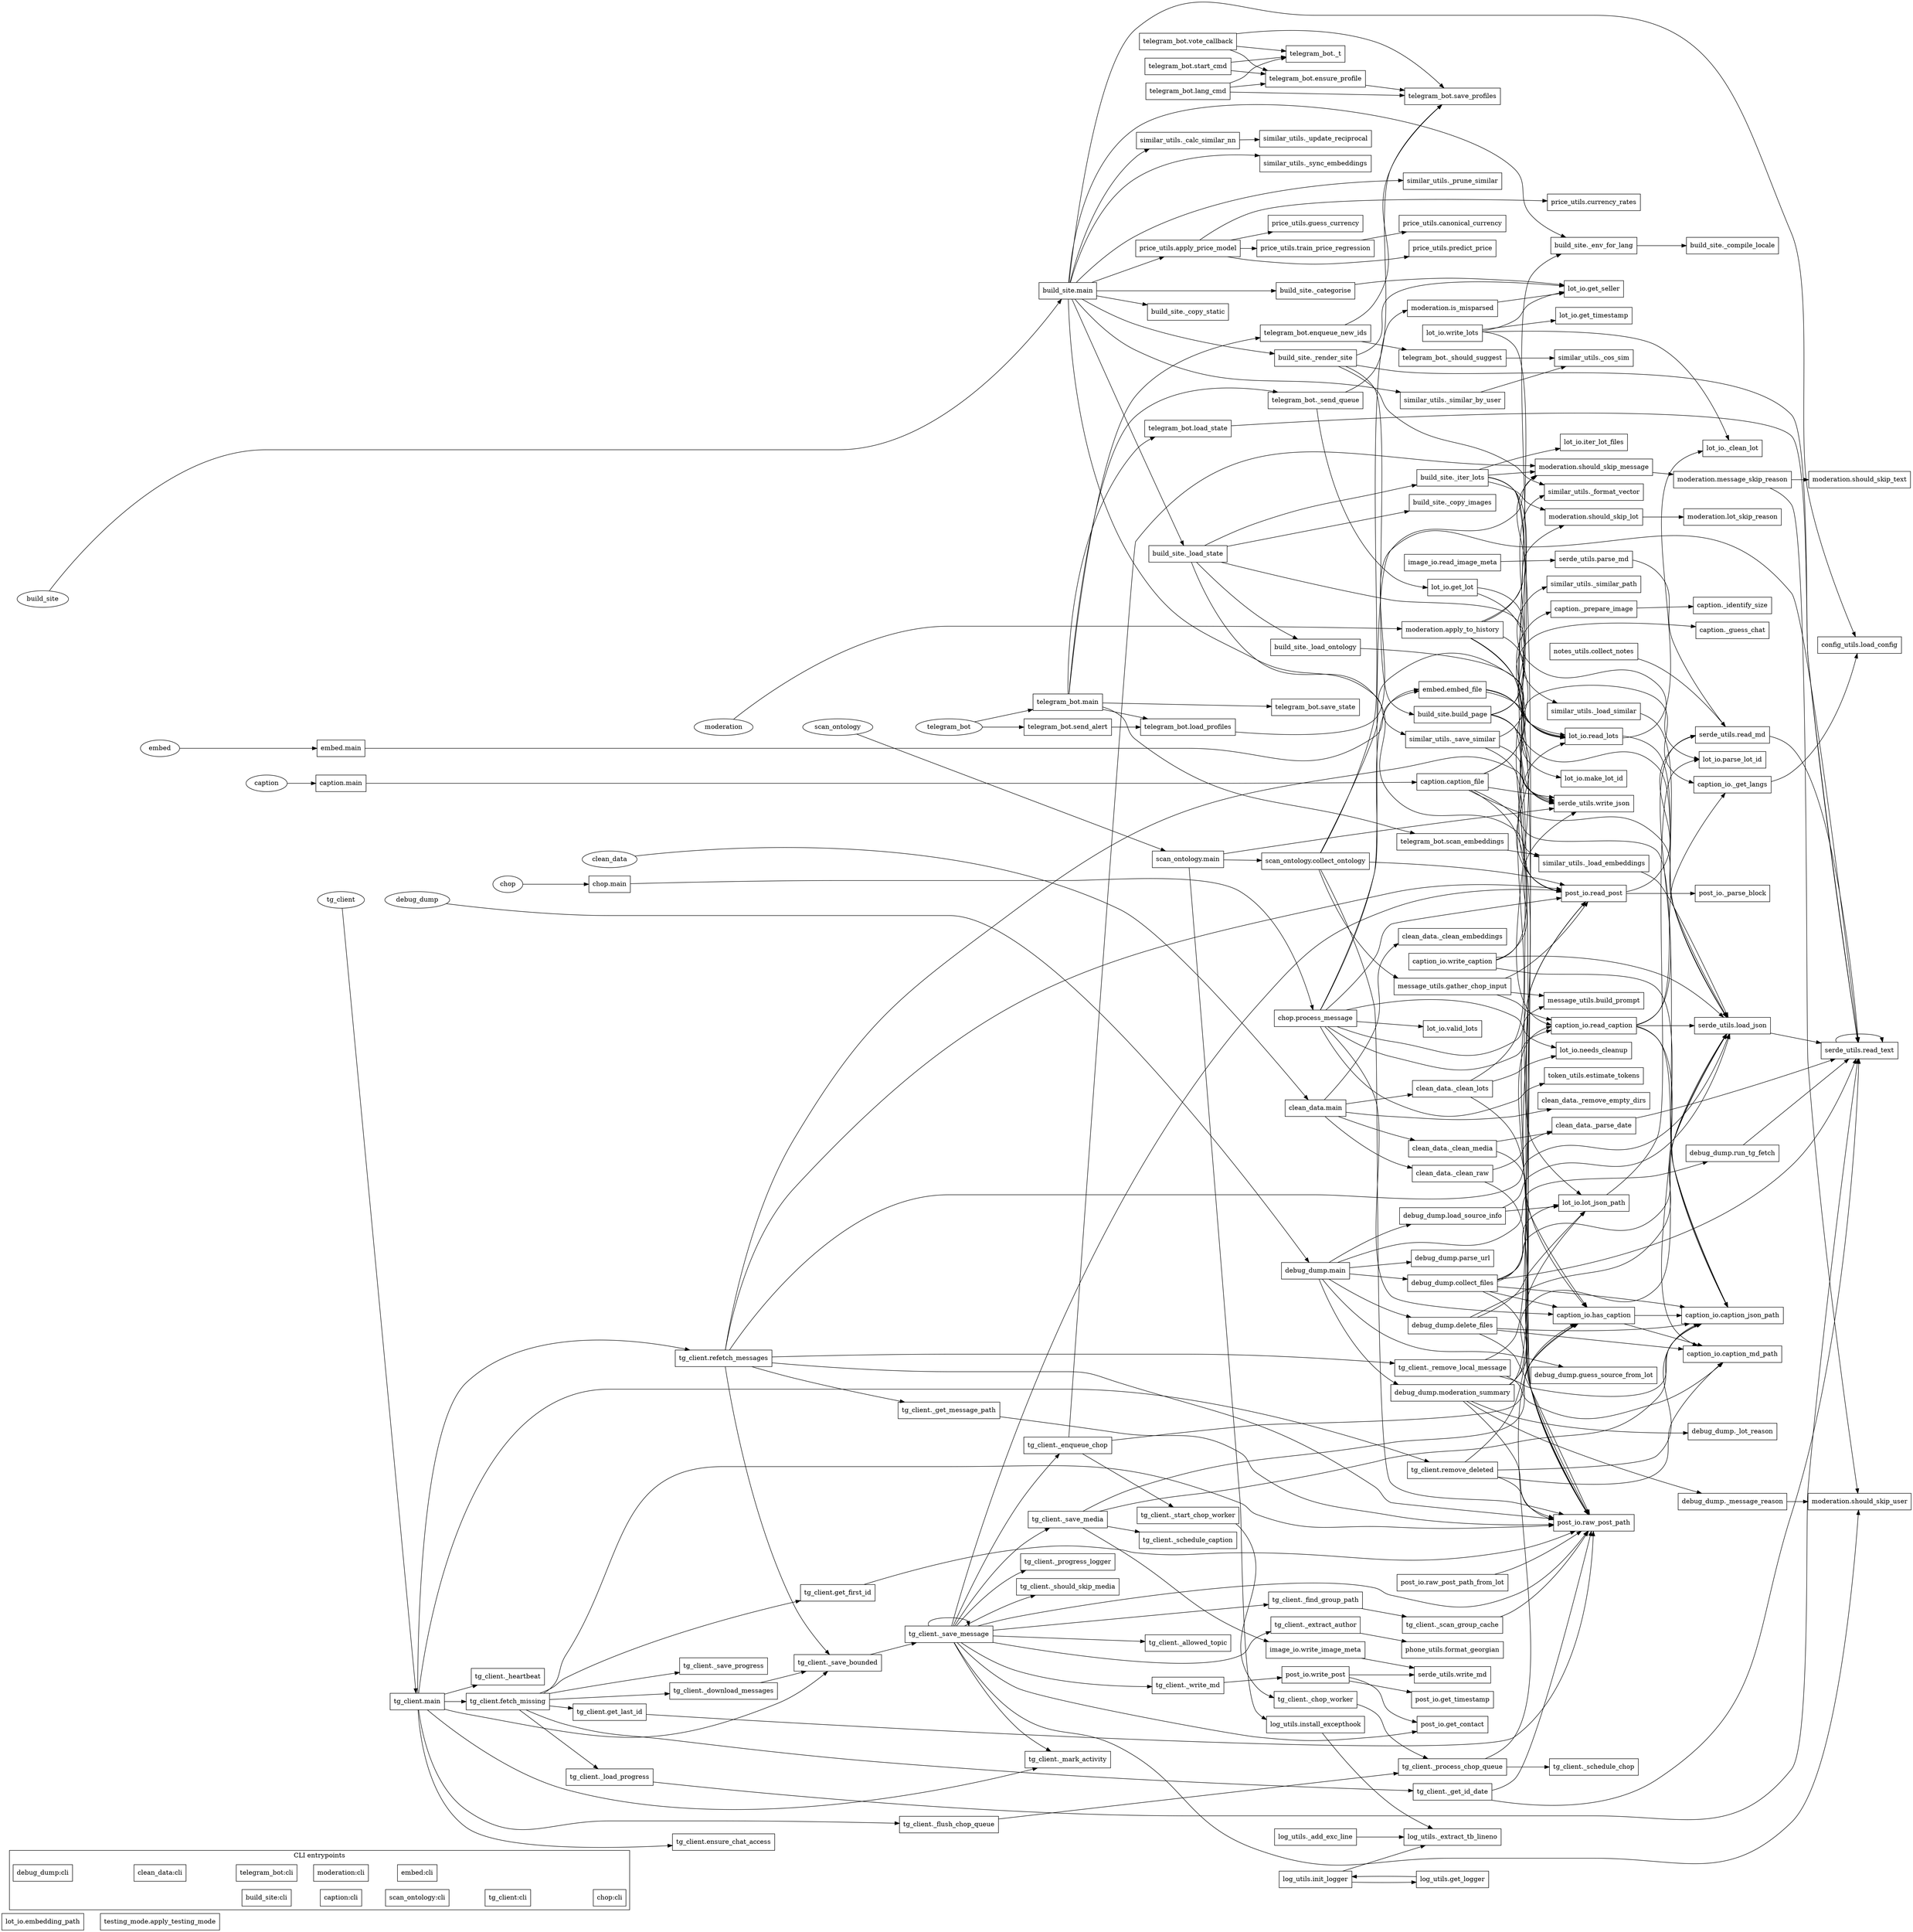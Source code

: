 digraph callgraph {
	graph [rankdir=LR];
	subgraph cluster_cli {
		graph [label="CLI entrypoints",
			newrank=true
		];
		"build_site:cli"	[shape=box,
			tooltip="Command line entrypoint"];
		"caption:cli"	[shape=box,
			tooltip="Command line entrypoint"];
		"scan_ontology:cli"	[shape=box,
			tooltip="Command line entrypoint"];
		"tg_client:cli"	[shape=box,
			tooltip="Command line entrypoint"];
		"chop:cli"	[shape=box,
			tooltip="Command line entrypoint"];
		"debug_dump:cli"	[shape=box,
			tooltip="Command line entrypoint"];
		"clean_data:cli"	[shape=box,
			tooltip="Command line entrypoint"];
		"telegram_bot:cli"	[shape=box,
			tooltip="Command line entrypoint"];
		"moderation:cli"	[shape=box,
			tooltip="Command line entrypoint"];
		"embed:cli"	[shape=box,
			tooltip="Command line entrypoint"];
	}
	"post_io._parse_block"	[shape=box,
		tooltip="Return metadata dict and remaining body from ``text``."];
	"post_io.get_contact"	[shape=box,
		tooltip="Return a contact identifier from ``meta`` or ``None`` when missing."];
	"post_io.get_timestamp"	[shape=box,
		tooltip="Return ``meta['date']`` as a timezone-aware ``datetime``."];
	"post_io.read_post"	[shape=box,
		tooltip="Return metadata dictionary and body text for ``path``."];
	"post_io.read_post" -> "post_io._parse_block"	[minlen=1];
	"serde_utils.read_md"	[shape=box,
		tooltip="Alias for :func:`read_text` used for Markdown files."];
	"post_io.read_post" -> "serde_utils.read_md";
	"post_io.write_post"	[shape=box,
		tooltip="Write metadata and body as a Markdown post."];
	"post_io.write_post" -> "post_io.get_contact";
	"post_io.write_post" -> "post_io.get_timestamp"	[minlen=1];
	"serde_utils.write_md"	[shape=box,
		tooltip="Write ``text`` to ``path`` ensuring a trailing newline."];
	"post_io.write_post" -> "serde_utils.write_md";
	"post_io.raw_post_path"	[shape=box,
		tooltip="Return absolute message path for ``rel`` under ``root``."];
	"post_io.raw_post_path_from_lot"	[shape=box,
		tooltip="Return raw post path referenced by ``lot`` or ``None``."];
	"post_io.raw_post_path_from_lot" -> "post_io.raw_post_path"	[minlen=1];
	"message_utils.build_prompt"	[shape=box,
		tooltip="Return prompt combining message text with captioned file names."];
	"message_utils.gather_chop_input"	[shape=box,
		tooltip="Return the exact text fed to the lot parser for ``msg_path``."];
	"message_utils.gather_chop_input" -> "post_io.read_post";
	"message_utils.gather_chop_input" -> "message_utils.build_prompt";
	"caption_io.read_caption"	[shape=box,
		tooltip="Return caption for ``image`` in ``lang`` or empty string when missing."];
	"message_utils.gather_chop_input" -> "caption_io.read_caption";
	"build_site._load_ontology"	[shape=box];
	"serde_utils.load_json"	[shape=box,
		tooltip="Return parsed JSON or ``None`` when invalid."];
	"build_site._load_ontology" -> "serde_utils.load_json";
	"build_site._compile_locale"	[shape=box];
	"build_site._env_for_lang"	[shape=box];
	"build_site._env_for_lang" -> "build_site._compile_locale"	[minlen=1];
	"build_site._iter_lots"	[shape=box,
		tooltip="Return all lots ready for rendering."];
	"build_site._iter_lots" -> "post_io.read_post";
	"build_site._iter_lots" -> "post_io.raw_post_path";
	"lot_io.read_lots"	[shape=box,
		tooltip="Return a list of lots from ``path`` or ``None`` when invalid."];
	"build_site._iter_lots" -> "lot_io.read_lots";
	"lot_io.iter_lot_files"	[shape=box,
		tooltip="Return ``*.json`` files under ``root``.

When ``newest_first`` is ``True`` the result is ordered by modification
time with the most \
recently changed files first.  Both ``build_site.py`` and
``pending_embed.py`` rely on this helper so they scan the lot directory \
in
the same order."];
	"build_site._iter_lots" -> "lot_io.iter_lot_files"	[minlen=1];
	"moderation.should_skip_message"	[shape=box,
		tooltip="Return ``True`` when the raw Telegram message should be ignored."];
	"build_site._iter_lots" -> "moderation.should_skip_message";
	"moderation.should_skip_lot"	[shape=box,
		tooltip="Return ``True`` when the lot fails additional checks."];
	"build_site._iter_lots" -> "moderation.should_skip_lot";
	"build_site._copy_images"	[shape=box];
	"build_site._copy_static"	[shape=box,
		tooltip="Copy CSS and JS so generated pages are standalone."];
	"build_site._load_state"	[shape=box,
		tooltip="Return ontology fields, embeddings, lots and similarity cache."];
	"build_site._load_state" -> "build_site._load_ontology"	[minlen=1];
	"build_site._load_state" -> "build_site._iter_lots";
	"build_site._load_state" -> "build_site._copy_images"	[minlen=2];
	"similar_utils._load_embeddings"	[shape=box,
		tooltip="Return mapping of lot id to embedding vector."];
	"build_site._load_state" -> "similar_utils._load_embeddings";
	"similar_utils._load_similar"	[shape=box,
		tooltip="Return cached similar lots mapping."];
	"build_site._load_state" -> "similar_utils._load_similar"	[minlen=3];
	"build_site._categorise"	[shape=box,
		tooltip="Return category info and recent lot list."];
	"lot_io.get_seller"	[shape=box,
		tooltip="Return the seller identifier or ``None`` when missing."];
	"build_site._categorise" -> "lot_io.get_seller";
	"build_site._render_site"	[shape=box];
	"build_site.build_page"	[shape=box,
		tooltip="Render ``lot`` into separate HTML files for every language."];
	"build_site._render_site" -> "build_site.build_page";
	"similar_utils._format_vector"	[shape=box,
		tooltip="Return compact JSON representation for ``vec``."];
	"build_site._render_site" -> "similar_utils._format_vector";
	"build_site._render_site" -> "lot_io.get_seller";
	"serde_utils.read_text"	[shape=box,
		tooltip="Return file contents as UTF-8 or empty string when missing."];
	"build_site._render_site" -> "serde_utils.read_text";
	"build_site.build_page" -> "post_io.read_post";
	"build_site.build_page" -> "post_io.raw_post_path";
	"build_site.build_page" -> "build_site._env_for_lang";
	"build_site.build_page" -> "similar_utils._format_vector";
	"build_site.build_page" -> "caption_io.read_caption";
	"build_site.main"	[shape=box];
	"build_site.main" -> "build_site._env_for_lang";
	"build_site.main" -> "build_site._copy_static"	[minlen=1];
	"build_site.main" -> "build_site._load_state";
	"build_site.main" -> "build_site._categorise"	[minlen=2];
	"build_site.main" -> "build_site._render_site";
	"similar_utils._save_similar"	[shape=box,
		tooltip="Write ``sim_map`` to ``SIMILAR_DIR`` mirroring ``LOTS_DIR`` layout."];
	"build_site.main" -> "similar_utils._save_similar";
	"similar_utils._prune_similar"	[shape=box,
		tooltip="Drop cache entries referring to ids not in ``valid_ids``."];
	"build_site.main" -> "similar_utils._prune_similar"	[minlen=3];
	"similar_utils._calc_similar_nn"	[shape=box,
		tooltip="Fill ``sim_map`` for ``new_ids`` using a nearest neighbour search.

``vec_ids`` lists all lots that have an embedding.  ``new_ids`` \
is a subset
for which we still need recommendations.  We gather vectors for
``vec_ids`` and use ``NearestNeighbors`` from scikit-learn \
to find the
closest items.  Embeddings of lots without a vector are skipped."];
	"build_site.main" -> "similar_utils._calc_similar_nn"	[minlen=1];
	"similar_utils._sync_embeddings"	[shape=box,
		tooltip="Drop lots or vectors that do not match and return cleaned data."];
	"build_site.main" -> "similar_utils._sync_embeddings"	[minlen=2];
	"similar_utils._similar_by_user"	[shape=box,
		tooltip="Return map of lot id to other lots from the same user."];
	"build_site.main" -> "similar_utils._similar_by_user"	[minlen=3];
	"price_utils.apply_price_model"	[shape=box,
		tooltip="Predict prices in USD and guess missing currencies."];
	"build_site.main" -> "price_utils.apply_price_model";
	"config_utils.load_config"	[shape=box,
		tooltip="Return the ``config`` module or exit with a helpful message.

When running the scripts directly from ``src/`` the repository root \
isn't on
``sys.path`` and ``config.py`` can't be imported.  Try adding the parent
directory before failing so the configuration \
can live alongside
``config.example.py`` in the project root."];
	"build_site.main" -> "config_utils.load_config";
	"caption._identify_size"	[shape=box,
		tooltip="Return ``(width, height)`` for ``path`` using ImageMagick."];
	"caption._prepare_image"	[shape=box,
		tooltip="Resize ``path`` and return the processed JPEG bytes."];
	"caption._prepare_image" -> "caption._identify_size"	[minlen=1];
	"caption._guess_chat"	[shape=box,
		tooltip="Return chat name for ``path`` relative to ``MEDIA_DIR``."];
	"caption.caption_file"	[shape=box,
		tooltip="Caption ``path`` with GPT-4o and save ``.caption.json`` beside it."];
	"caption.caption_file" -> "caption._prepare_image"	[minlen=1];
	"caption.caption_file" -> "caption._guess_chat"	[minlen=2];
	"caption_io.caption_json_path"	[shape=box,
		tooltip="Return new-style caption path for ``image``."];
	"caption.caption_file" -> "caption_io.caption_json_path";
	"caption_io.has_caption"	[shape=box,
		tooltip="Return ``True`` when any caption exists for ``image``."];
	"caption.caption_file" -> "caption_io.has_caption";
	"caption.caption_file" -> "serde_utils.load_json";
	"serde_utils.write_json"	[shape=box,
		tooltip="Serialise ``data`` to ``path`` with standard options."];
	"caption.caption_file" -> "serde_utils.write_json";
	"caption.main"	[shape=box];
	"caption.main" -> "caption.caption_file";
	"similar_utils._load_embeddings" -> "serde_utils.load_json";
	"similar_utils._cos_sim"	[shape=box,
		tooltip="Return cosine similarity between two embeddings."];
	"similar_utils._similar_path"	[shape=box,
		tooltip="Return cache file path for ``lot_path`` under ``SIMILAR_DIR``."];
	"similar_utils._load_similar" -> "serde_utils.load_json";
	"similar_utils._save_similar" -> "similar_utils._similar_path"	[minlen=1];
	"lot_io.lot_json_path"	[shape=box,
		tooltip="Return full JSON path for ``lot_id`` given ``root`` directory."];
	"similar_utils._save_similar" -> "lot_io.lot_json_path";
	"similar_utils._save_similar" -> "serde_utils.write_json";
	"similar_utils._update_reciprocal"	[shape=box,
		tooltip="Insert ``lot_id`` into caches of lots listed in ``sims`` if closer."];
	"similar_utils._calc_similar_nn" -> "similar_utils._update_reciprocal"	[minlen=1];
	"similar_utils._similar_by_user" -> "similar_utils._cos_sim";
	"scan_ontology.collect_ontology"	[shape=box,
		tooltip="Return counts per field, value counters, misparsed lots and broken metadata."];
	"scan_ontology.collect_ontology" -> "post_io.read_post";
	"scan_ontology.collect_ontology" -> "post_io.raw_post_path";
	"scan_ontology.collect_ontology" -> "message_utils.gather_chop_input";
	"scan_ontology.collect_ontology" -> "lot_io.read_lots";
	"moderation.is_misparsed"	[shape=box,
		tooltip="Return ``True`` for obviously invalid lots or source posts."];
	"scan_ontology.collect_ontology" -> "moderation.is_misparsed"	[minlen=1];
	"scan_ontology.main"	[shape=box];
	"scan_ontology.main" -> "scan_ontology.collect_ontology";
	"log_utils.install_excepthook"	[shape=box,
		tooltip="Redirect uncaught exceptions to ``logger.exception``."];
	"scan_ontology.main" -> "log_utils.install_excepthook"	[minlen=1];
	"scan_ontology.main" -> "serde_utils.write_json";
	"tg_client._mark_activity"	[shape=box,
		tooltip="Update ``_last_event`` to the current time."];
	"tg_client._heartbeat"	[shape=box,
		tooltip="Periodically log a heartbeat and warn if idle for too long."];
	"tg_client._progress_logger"	[shape=box,
		tooltip="Return a progress callback that logs received bytes."];
	"tg_client._write_md"	[shape=box,
		tooltip="Helper to store a raw post in Markdown format."];
	"tg_client._write_md" -> "post_io.write_post";
	"tg_client._scan_group_cache"	[shape=box,
		tooltip="Build group_id -> Path mapping for ``chat`` quickly."];
	"tg_client._scan_group_cache" -> "post_io.raw_post_path";
	"tg_client._find_group_path"	[shape=box,
		tooltip="Return stored message path for ``group_id`` if known."];
	"tg_client._find_group_path" -> "tg_client._scan_group_cache"	[minlen=1];
	"tg_client._get_message_path"	[shape=box,
		tooltip="Return path of stored message ``msg_id`` in ``chat`` if any."];
	"tg_client._get_message_path" -> "post_io.raw_post_path";
	"tg_client._should_skip_media"	[shape=box,
		tooltip="Return reason string if ``msg`` media should be skipped."];
	"tg_client._allowed_topic"	[shape=box,
		tooltip="Return ``True`` if ``msg`` belongs to an allowed forum topic."];
	"tg_client._extract_author"	[shape=box,
		tooltip="Return a metadata dictionary describing the message author."];
	"phone_utils.format_georgian"	[shape=box,
		tooltip="Return ``phone`` in ``+995...`` format if possible."];
	"tg_client._extract_author" -> "phone_utils.format_georgian"	[minlen=1];
	"tg_client._schedule_caption"	[shape=box,
		tooltip="Run captioning in a separate process so downloads continue."];
	"tg_client._schedule_chop"	[shape=box,
		tooltip="Run lot extraction in a separate process."];
	"tg_client._enqueue_chop"	[shape=box,
		tooltip="Queue ``path`` for chopping once captions are available."];
	"tg_client._start_chop_worker"	[shape=box,
		tooltip="Ensure the chop queue worker task is running."];
	"tg_client._enqueue_chop" -> "tg_client._start_chop_worker"	[minlen=1];
	"tg_client._enqueue_chop" -> "caption_io.has_caption";
	"tg_client._enqueue_chop" -> "moderation.should_skip_message";
	"tg_client._chop_worker"	[shape=box,
		tooltip="Background task processing ``_CHOP_QUEUE``."];
	"tg_client._start_chop_worker" -> "tg_client._chop_worker"	[minlen=1];
	"tg_client._process_chop_queue"	[shape=box,
		tooltip="Check queued posts and chop cooled down ones."];
	"tg_client._process_chop_queue" -> "tg_client._schedule_chop"	[minlen=1];
	"tg_client._process_chop_queue" -> "caption_io.has_caption";
	"tg_client._chop_worker" -> "tg_client._process_chop_queue";
	"tg_client._flush_chop_queue"	[shape=box,
		tooltip="Run the chop worker until the queue is empty and cancel it."];
	"tg_client._flush_chop_queue" -> "tg_client._process_chop_queue";
	"tg_client._get_id_date"	[shape=box,
		tooltip="Return the stored date for ``msg_id`` in ``chat`` if available."];
	"tg_client._get_id_date" -> "post_io.raw_post_path";
	"tg_client._get_id_date" -> "serde_utils.read_text";
	"tg_client._load_progress"	[shape=box,
		tooltip="Return saved resume timestamp for ``chat`` if available."];
	"tg_client._load_progress" -> "serde_utils.read_text";
	"tg_client._save_progress"	[shape=box,
		tooltip="Persist resume timestamp for ``chat`` to ``STATE_DIR``."];
	"tg_client.get_first_id"	[shape=box,
		tooltip="Return the smallest saved message id for ``chat``."];
	"tg_client.get_first_id" -> "post_io.raw_post_path";
	"tg_client.get_last_id"	[shape=box,
		tooltip="Return the highest saved message id for ``chat``."];
	"tg_client.get_last_id" -> "post_io.raw_post_path";
	"tg_client._save_message"	[shape=box,
		tooltip="Write ``msg`` to disk with metadata and any media references.

Returns the path of the stored message or ``None`` when skipped."];
	"tg_client._save_message" -> "post_io.get_contact";
	"tg_client._save_message" -> "post_io.read_post";
	"tg_client._save_message" -> "post_io.raw_post_path";
	"tg_client._save_message" -> "tg_client._mark_activity";
	"tg_client._save_message" -> "tg_client._progress_logger"	[minlen=1];
	"tg_client._save_message" -> "tg_client._write_md"	[minlen=2];
	"tg_client._save_message" -> "tg_client._find_group_path"	[minlen=3];
	"tg_client._save_message" -> "tg_client._should_skip_media"	[minlen=1];
	"tg_client._save_message" -> "tg_client._allowed_topic"	[minlen=2];
	"tg_client._save_message" -> "tg_client._extract_author"	[minlen=3];
	"tg_client._save_message" -> "tg_client._enqueue_chop";
	"tg_client._save_message" -> "tg_client._save_message";
	"tg_client._save_media"	[shape=box,
		tooltip="Store ``data`` and return relative file path."];
	"tg_client._save_message" -> "tg_client._save_media";
	"moderation.should_skip_user"	[shape=box,
		tooltip="Return ``True`` if ``username`` is blacklisted."];
	"tg_client._save_message" -> "moderation.should_skip_user";
	"tg_client._save_media" -> "tg_client._schedule_caption"	[minlen=1];
	"tg_client._save_media" -> "caption_io.caption_json_path";
	"tg_client._save_media" -> "caption_io.has_caption";
	"image_io.write_image_meta"	[shape=box,
		tooltip="Write ``meta`` to ``path.with_suffix('.md')``."];
	"tg_client._save_media" -> "image_io.write_image_meta"	[minlen=2];
	"tg_client._save_bounded"	[shape=box,
		tooltip="Run ``_save_message`` under the global semaphore and return path."];
	"tg_client._save_bounded" -> "tg_client._save_message";
	"tg_client._remove_local_message"	[shape=box,
		tooltip="Delete ``path`` and related media if the post no longer exists."];
	"tg_client._remove_local_message" -> "post_io.read_post";
	"tg_client._remove_local_message" -> "caption_io.caption_json_path";
	"caption_io.caption_md_path"	[shape=box,
		tooltip="Return legacy Markdown caption path for ``image``."];
	"tg_client._remove_local_message" -> "caption_io.caption_md_path";
	"tg_client._download_messages"	[shape=box,
		tooltip="Save ``messages`` with a progress bar and return count saved."];
	"tg_client._download_messages" -> "tg_client._save_bounded";
	"tg_client.ensure_chat_access"	[shape=box,
		tooltip="Join chats listed in ``CHATS`` if not already joined."];
	"tg_client.refetch_messages"	[shape=box,
		tooltip="Re-fetch posts that failed parsing or are empty."];
	"tg_client.refetch_messages" -> "post_io.read_post";
	"tg_client.refetch_messages" -> "post_io.raw_post_path";
	"tg_client.refetch_messages" -> "tg_client._get_message_path"	[minlen=1];
	"tg_client.refetch_messages" -> "tg_client._save_bounded";
	"tg_client.refetch_messages" -> "tg_client._remove_local_message";
	"tg_client.refetch_messages" -> "serde_utils.load_json";
	"tg_client.refetch_messages" -> "serde_utils.write_json";
	"tg_client.fetch_missing"	[shape=box,
		tooltip="Pull new messages and back-fill history until fully synced."];
	"tg_client.fetch_missing" -> "post_io.raw_post_path";
	"tg_client.fetch_missing" -> "tg_client._get_id_date";
	"tg_client.fetch_missing" -> "tg_client._load_progress"	[minlen=1];
	"tg_client.fetch_missing" -> "tg_client._save_progress"	[minlen=2];
	"tg_client.fetch_missing" -> "tg_client.get_first_id"	[minlen=3];
	"tg_client.fetch_missing" -> "tg_client.get_last_id"	[minlen=1];
	"tg_client.fetch_missing" -> "tg_client._download_messages"	[minlen=2];
	"tg_client.remove_deleted"	[shape=box,
		tooltip="Delete locally stored messages removed from Telegram recently."];
	"tg_client.remove_deleted" -> "post_io.read_post";
	"tg_client.remove_deleted" -> "post_io.raw_post_path";
	"tg_client.remove_deleted" -> "caption_io.caption_json_path";
	"tg_client.remove_deleted" -> "caption_io.caption_md_path";
	"tg_client.main"	[shape=box];
	"tg_client.main" -> "tg_client._mark_activity";
	"tg_client.main" -> "tg_client._heartbeat"	[minlen=1];
	"tg_client.main" -> "tg_client._flush_chop_queue"	[minlen=2];
	"tg_client.main" -> "tg_client._save_bounded";
	"tg_client.main" -> "tg_client.ensure_chat_access"	[minlen=3];
	"tg_client.main" -> "tg_client.refetch_messages";
	"tg_client.main" -> "tg_client.fetch_missing";
	"tg_client.main" -> "tg_client.remove_deleted";
	"lot_io._clean_lot"	[shape=box,
		tooltip="Return ``lot`` without empty or null fields."];
	"lot_io.valid_lots"	[shape=box,
		tooltip="Return ``True`` when every lot contains the required translations."];
	"lot_io.needs_cleanup"	[shape=box,
		tooltip="Return ``True`` when ``clean_data`` would drop ``lots``."];
	"lot_io.get_timestamp"	[shape=box,
		tooltip="Return ``lot['timestamp']`` as a timezone-aware ``datetime``."];
	"lot_io.read_lots" -> "lot_io._clean_lot";
	"lot_io.read_lots" -> "serde_utils.load_json";
	"lot_io.write_lots"	[shape=box,
		tooltip="Write lots to ``path`` using consistent JSON formatting."];
	"lot_io.write_lots" -> "lot_io._clean_lot";
	"lot_io.write_lots" -> "lot_io.get_seller";
	"lot_io.write_lots" -> "lot_io.get_timestamp"	[minlen=1];
	"lot_io.write_lots" -> "serde_utils.write_json";
	"lot_io.make_lot_id"	[shape=box,
		tooltip="Return lot id string for ``rel`` and ``index``.

``rel`` is the JSON file path relative to the ``data/lots`` directory
without the ``\
.json`` suffix."];
	"lot_io.parse_lot_id"	[shape=box,
		tooltip="Return ``(relative_path, index)`` extracted from ``lot_id``."];
	"lot_io.lot_json_path" -> "lot_io.parse_lot_id";
	"lot_io.embedding_path"	[shape=box,
		tooltip="Return embedding file path for ``lot_path``."];
	"testing_mode.apply_testing_mode"	[shape=box];
	"lot_io.embedding_path" -> "testing_mode.apply_testing_mode"	[style=invis];
	"lot_io.get_lot"	[shape=box,
		tooltip="Return the lot identified by ``lot_id`` or ``None`` when missing."];
	"lot_io.get_lot" -> "lot_io.read_lots";
	"lot_io.get_lot" -> "lot_io.parse_lot_id";
	"caption_io._get_langs"	[shape=box,
		tooltip="Return configured languages, caching the result."];
	"caption_io._get_langs" -> "config_utils.load_config";
	"caption_io.has_caption" -> "caption_io.caption_json_path";
	"caption_io.has_caption" -> "caption_io.caption_md_path";
	"caption_io.read_caption" -> "caption_io._get_langs";
	"caption_io.read_caption" -> "caption_io.caption_json_path";
	"caption_io.read_caption" -> "caption_io.caption_md_path";
	"caption_io.read_caption" -> "serde_utils.read_md";
	"caption_io.read_caption" -> "serde_utils.load_json";
	"caption_io.write_caption"	[shape=box,
		tooltip="Write ``text`` as ``lang`` caption for ``image``."];
	"caption_io.write_caption" -> "caption_io._get_langs";
	"caption_io.write_caption" -> "caption_io.caption_json_path";
	"caption_io.write_caption" -> "serde_utils.load_json";
	"caption_io.write_caption" -> "serde_utils.write_json";
	"chop.process_message"	[shape=box];
	"chop.process_message" -> "post_io.read_post";
	"chop.process_message" -> "message_utils.build_prompt";
	"chop.process_message" -> "lot_io.valid_lots"	[minlen=1];
	"chop.process_message" -> "lot_io.needs_cleanup";
	"chop.process_message" -> "caption_io.has_caption";
	"chop.process_message" -> "caption_io.read_caption";
	"token_utils.estimate_tokens"	[shape=box,
		tooltip="Return a naive token count approximation."];
	"chop.process_message" -> "token_utils.estimate_tokens"	[minlen=2];
	"chop.process_message" -> "moderation.should_skip_message";
	"embed.embed_file"	[shape=box,
		tooltip="Embed ``path`` and write the result beside it under ``EMBED_DIR``."];
	"chop.process_message" -> "embed.embed_file";
	"chop.main"	[shape=box,
		tooltip="Process a single message file passed on the command line."];
	"chop.main" -> "chop.process_message";
	"price_utils.canonical_currency"	[shape=box,
		tooltip="Return canonical currency code or ``None`` when unknown."];
	"price_utils.train_price_regression"	[shape=box,
		tooltip="Return ``(model, currency_map, counts)`` trained on ``lots``.

``lots`` must contain ``price`` and ``price:currency`` fields. Only \
lots with
embeddings present in ``id_to_vec`` are considered. Prices are regressed on
the logarithm scale so coefficients are interpretable \
as multiplicative
factors. ``USD`` is treated as the base currency so coefficients can be
interpreted as exchange rate multipliers. \
The returned ``counts`` dictionary
maps each currency to the number of training samples observed."];
	"price_utils.train_price_regression" -> "price_utils.canonical_currency"	[minlen=1];
	"price_utils.predict_price"	[shape=box,
		tooltip="Return predicted price for ``vec`` in ``currency``.

When ``model`` is ``None`` or ``vec`` is missing, ``None`` is returned."];
	"price_utils.currency_rates"	[shape=box,
		tooltip="Return estimated currency multipliers relative to the base.

The regression model learns one coefficient per currency dummy feature.  \
The
coefficient is the logarithm of the multiplier relative to USD."];
	"price_utils.guess_currency"	[shape=box,
		tooltip="Return currency with multiplier closest to ``price/pred_usd``.

``pred_usd`` is the predicted price in USD.  ``price`` is the numeric \
value
provided by the user without a currency.  The function compares the implied
multiplier ``price / pred_usd`` against the learnt \
exchange rates and picks
the closest match.  ``counts`` may be provided to ignore rarely seen
currencies when guessing.  Any currency \
with fewer than ``min_samples``
samples in the training set is skipped."];
	"price_utils.apply_price_model" -> "price_utils.train_price_regression"	[minlen=1];
	"price_utils.apply_price_model" -> "price_utils.predict_price"	[minlen=2];
	"price_utils.apply_price_model" -> "price_utils.currency_rates"	[minlen=3];
	"price_utils.apply_price_model" -> "price_utils.guess_currency"	[minlen=1];
	"testing_mode.apply_testing_mode" -> "build_site:cli"	[style=invis];
	"notes_utils.collect_notes"	[shape=box,
		tooltip="Return combined notes if ``notes/`` exists."];
	"notes_utils.collect_notes" -> "serde_utils.read_md"	[minlen=1];
	"debug_dump.parse_url"	[shape=box,
		tooltip="Return ``(lot_id, lang)`` extracted from ``url``."];
	"debug_dump.guess_source_from_lot"	[shape=box,
		tooltip="Guess ``(chat, message_id)`` directly from ``lot_id``."];
	"debug_dump.load_source_info"	[shape=box,
		tooltip="Return ``(chat, message_id)`` for ``lot_id`` if available."];
	"debug_dump.load_source_info" -> "lot_io.lot_json_path";
	"debug_dump.load_source_info" -> "serde_utils.load_json";
	"debug_dump.run_tg_fetch"	[shape=box,
		tooltip="Run ``tg_client.py --fetch`` and return combined logs."];
	"debug_dump.run_tg_fetch" -> "serde_utils.read_text";
	"debug_dump.collect_files"	[shape=box,
		tooltip="Return ``[(name, content), ...]`` for files related to ``lot_id``."];
	"debug_dump.collect_files" -> "post_io.raw_post_path";
	"debug_dump.collect_files" -> "lot_io.lot_json_path";
	"debug_dump.collect_files" -> "caption_io.caption_json_path";
	"debug_dump.collect_files" -> "caption_io.has_caption";
	"debug_dump.collect_files" -> "caption_io.read_caption";
	"debug_dump.collect_files" -> "serde_utils.read_text";
	"debug_dump.collect_files" -> "serde_utils.load_json";
	"debug_dump.delete_files"	[shape=box,
		tooltip="Remove files related to ``lot_id`` from the filesystem."];
	"debug_dump.delete_files" -> "post_io.raw_post_path";
	"debug_dump.delete_files" -> "lot_io.lot_json_path";
	"debug_dump.delete_files" -> "caption_io.caption_json_path";
	"debug_dump.delete_files" -> "caption_io.caption_md_path";
	"debug_dump.delete_files" -> "serde_utils.load_json";
	"debug_dump._message_reason"	[shape=box,
		tooltip="Return explanation why a message would be skipped."];
	"debug_dump._message_reason" -> "moderation.should_skip_user";
	"debug_dump._lot_reason"	[shape=box,
		tooltip="Return explanation why ``lot`` would be skipped."];
	"debug_dump.moderation_summary"	[shape=box,
		tooltip="Return a multi-line summary of moderation checks for ``lot_id``."];
	"debug_dump.moderation_summary" -> "post_io.read_post";
	"debug_dump.moderation_summary" -> "post_io.raw_post_path";
	"debug_dump.moderation_summary" -> "lot_io.lot_json_path";
	"debug_dump.moderation_summary" -> "debug_dump._message_reason"	[minlen=1];
	"debug_dump.moderation_summary" -> "debug_dump._lot_reason"	[minlen=2];
	"debug_dump.moderation_summary" -> "serde_utils.load_json";
	"debug_dump.main"	[shape=box];
	"debug_dump.main" -> "debug_dump.parse_url"	[minlen=1];
	"debug_dump.main" -> "debug_dump.guess_source_from_lot"	[minlen=2];
	"debug_dump.main" -> "debug_dump.load_source_info";
	"debug_dump.main" -> "debug_dump.run_tg_fetch"	[minlen=3];
	"debug_dump.main" -> "debug_dump.collect_files";
	"debug_dump.main" -> "debug_dump.delete_files";
	"debug_dump.main" -> "debug_dump.moderation_summary";
	"image_io.read_image_meta"	[shape=box,
		tooltip="Return metadata from ``path.with_suffix('.md')``."];
	"serde_utils.parse_md"	[shape=box,
		tooltip="Return metadata dictionary and body text from ``path``."];
	"image_io.read_image_meta" -> "serde_utils.parse_md"	[minlen=1];
	"image_io.write_image_meta" -> "serde_utils.write_md";
	"clean_data._parse_date"	[shape=box,
		tooltip="Return the ``date`` field from a markdown file if present."];
	"clean_data._parse_date" -> "serde_utils.read_text";
	"clean_data._clean_raw"	[shape=box];
	"clean_data._clean_raw" -> "post_io.raw_post_path";
	"clean_data._clean_raw" -> "clean_data._parse_date";
	"clean_data._clean_media"	[shape=box];
	"clean_data._clean_media" -> "caption_io.has_caption";
	"clean_data._clean_media" -> "clean_data._parse_date";
	"clean_data._clean_lots"	[shape=box];
	"clean_data._clean_lots" -> "post_io.raw_post_path";
	"clean_data._clean_lots" -> "lot_io.needs_cleanup";
	"clean_data._clean_lots" -> "lot_io.read_lots";
	"clean_data._clean_embeddings"	[shape=box,
		tooltip="Delete embedding files when the matching lot JSON is absent."];
	"clean_data._remove_empty_dirs"	[shape=box,
		tooltip="Recursively remove empty folders under ``root``."];
	"clean_data.main"	[shape=box];
	"clean_data.main" -> "clean_data._clean_raw";
	"clean_data.main" -> "clean_data._clean_media";
	"clean_data.main" -> "clean_data._clean_lots";
	"clean_data.main" -> "clean_data._clean_embeddings"	[minlen=1];
	"clean_data.main" -> "clean_data._remove_empty_dirs"	[minlen=2];
	"telegram_bot._t"	[shape=box,
		tooltip="Return ``text`` translated to ``lang`` using gettext files."];
	"telegram_bot.ensure_profile"	[shape=box,
		tooltip="Return profile for ``uid`` creating one if needed."];
	"telegram_bot.save_profiles"	[shape=box,
		tooltip="Write ``profiles`` to disk."];
	"telegram_bot.ensure_profile" -> "telegram_bot.save_profiles";
	"telegram_bot.load_profiles"	[shape=box,
		tooltip="Populate the global ``profiles`` mapping."];
	"telegram_bot.load_profiles" -> "serde_utils.read_text";
	"telegram_bot.load_state"	[shape=box,
		tooltip="Populate ``processed_ids`` from ``STATE_PATH``."];
	"telegram_bot.load_state" -> "serde_utils.read_text";
	"telegram_bot.save_state"	[shape=box];
	"telegram_bot.scan_embeddings"	[shape=box,
		tooltip="Load new embeddings and return list of new lot ids."];
	"telegram_bot.scan_embeddings" -> "similar_utils._load_embeddings";
	"telegram_bot._should_suggest"	[shape=box];
	"telegram_bot._should_suggest" -> "similar_utils._cos_sim";
	"telegram_bot.enqueue_new_ids"	[shape=box];
	"telegram_bot.enqueue_new_ids" -> "telegram_bot.save_profiles";
	"telegram_bot.enqueue_new_ids" -> "telegram_bot._should_suggest"	[minlen=1];
	"telegram_bot._send_queue"	[shape=box];
	"telegram_bot._send_queue" -> "lot_io.get_lot";
	"telegram_bot._send_queue" -> "telegram_bot.save_profiles";
	"telegram_bot.send_alert"	[shape=box,
		tooltip="Broadcast ``text`` to all registered users."];
	"telegram_bot.send_alert" -> "telegram_bot.load_profiles";
	"telegram_bot.start_cmd"	[shape=box];
	"telegram_bot.start_cmd" -> "telegram_bot._t";
	"telegram_bot.start_cmd" -> "telegram_bot.ensure_profile";
	"telegram_bot.lang_cmd"	[shape=box];
	"telegram_bot.lang_cmd" -> "telegram_bot._t";
	"telegram_bot.lang_cmd" -> "telegram_bot.ensure_profile";
	"telegram_bot.lang_cmd" -> "telegram_bot.save_profiles";
	"telegram_bot.vote_callback"	[shape=box];
	"telegram_bot.vote_callback" -> "telegram_bot._t";
	"telegram_bot.vote_callback" -> "telegram_bot.ensure_profile";
	"telegram_bot.vote_callback" -> "telegram_bot.save_profiles";
	"telegram_bot.main"	[shape=box];
	"telegram_bot.main" -> "telegram_bot.load_profiles";
	"telegram_bot.main" -> "telegram_bot.load_state"	[minlen=1];
	"telegram_bot.main" -> "telegram_bot.save_state"	[minlen=2];
	"telegram_bot.main" -> "telegram_bot.scan_embeddings"	[minlen=3];
	"telegram_bot.main" -> "telegram_bot.enqueue_new_ids";
	"telegram_bot.main" -> "telegram_bot._send_queue";
	"moderation.should_skip_text"	[shape=box,
		tooltip="Return ``True`` if ``text`` contains banned phrases."];
	"moderation.message_skip_reason"	[shape=box,
		tooltip="Return the moderation reason for ``meta`` and ``text`` or ``None``."];
	"moderation.message_skip_reason" -> "moderation.should_skip_text"	[minlen=1];
	"moderation.message_skip_reason" -> "moderation.should_skip_user";
	"moderation.should_skip_message" -> "moderation.message_skip_reason";
	"moderation.lot_skip_reason"	[shape=box,
		tooltip="Return the moderation reason for ``lot`` or ``None``."];
	"moderation.should_skip_lot" -> "moderation.lot_skip_reason"	[minlen=1];
	"moderation.is_misparsed" -> "lot_io.get_seller";
	"moderation.apply_to_history"	[shape=box,
		tooltip="Remove processed lots now failing moderation."];
	"moderation.apply_to_history" -> "post_io.read_post";
	"moderation.apply_to_history" -> "post_io.raw_post_path";
	"moderation.apply_to_history" -> "lot_io.read_lots";
	"moderation.apply_to_history" -> "moderation.should_skip_message";
	"moderation.apply_to_history" -> "moderation.should_skip_lot";
	"embed.embed_file" -> "lot_io.read_lots";
	"embed.embed_file" -> "lot_io.make_lot_id"	[minlen=1];
	"embed.embed_file" -> "serde_utils.write_json";
	"embed.main"	[shape=box,
		tooltip="Embed the file given on the command line."];
	"embed.main" -> "embed.embed_file";
	"log_utils._extract_tb_lineno"	[shape=box,
		tooltip="Return the last line number from a traceback."];
	"log_utils._add_exc_line"	[shape=box,
		tooltip="Attach ``line`` from traceback to structured log events."];
	"log_utils._add_exc_line" -> "log_utils._extract_tb_lineno"	[minlen=1];
	"log_utils.init_logger"	[shape=box,
		tooltip="Initialize logger writing to ``LOGFILE``.

``LOG_LEVEL`` may be set in ``config.py`` or via an environment
variable.  The level \
accepts ``DEBUG``, ``INFO`` or ``ERROR`` and
defaults to ``INFO``.  The function falls back to the standard
``logging`` module if ``\
structlog`` isn't available so the scripts
can still run in minimal environments."];
	"log_utils.init_logger" -> "log_utils._extract_tb_lineno";
	"log_utils.get_logger"	[shape=box,
		tooltip="Return the singleton logger instance."];
	"log_utils.init_logger" -> "log_utils.get_logger"	[minlen=1];
	"log_utils.get_logger" -> "log_utils.init_logger";
	"log_utils.install_excepthook" -> "log_utils._extract_tb_lineno";
	"serde_utils.read_text" -> "serde_utils.read_text";
	"serde_utils.read_md" -> "serde_utils.read_text";
	"serde_utils.parse_md" -> "serde_utils.read_md";
	"serde_utils.load_json" -> "serde_utils.read_text";
	build_site:cli -> "build_site.main";
	build_site:cli -> embed:cli	[style=invis];
	embed:cli -> "embed.main"	[minlen=1];
	embed:cli -> caption:cli	[style=invis];
	caption:cli -> "caption.main"	[minlen=1];
	caption:cli -> tg_client:cli	[style=invis];
	tg_client:cli -> "tg_client.main";
	tg_client:cli -> debug_dump:cli	[style=invis];
	debug_dump:cli -> "debug_dump.main";
	debug_dump:cli -> chop:cli	[style=invis];
	chop:cli -> "chop.main"	[minlen=1];
	chop:cli -> clean_data:cli	[style=invis];
	clean_data:cli -> "clean_data.main";
	clean_data:cli -> moderation:cli	[style=invis];
	moderation:cli -> "moderation.apply_to_history";
	moderation:cli -> scan_ontology:cli	[style=invis];
	scan_ontology:cli -> "scan_ontology.main";
	scan_ontology:cli -> telegram_bot:cli	[style=invis];
	telegram_bot:cli -> "telegram_bot.send_alert"	[minlen=1];
	telegram_bot:cli -> "telegram_bot.main";
	"build_site:cli" -> "caption:cli"	[style=invis];
	"caption:cli" -> "scan_ontology:cli"	[style=invis];
	"scan_ontology:cli" -> "tg_client:cli"	[style=invis];
	"tg_client:cli" -> "chop:cli"	[style=invis];
	"debug_dump:cli" -> "clean_data:cli"	[style=invis];
	"clean_data:cli" -> "telegram_bot:cli"	[style=invis];
	"telegram_bot:cli" -> "moderation:cli"	[style=invis];
	"moderation:cli" -> "embed:cli"	[style=invis];
}
